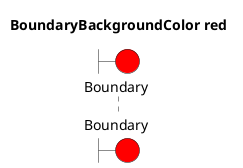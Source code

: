 @startuml
'!include ../../../plantuml-styles/plantuml-ae-skinparam-ex.iuml

skinparam BoundaryBackgroundColor red

title BoundaryBackgroundColor red

boundary Boundary

@enduml